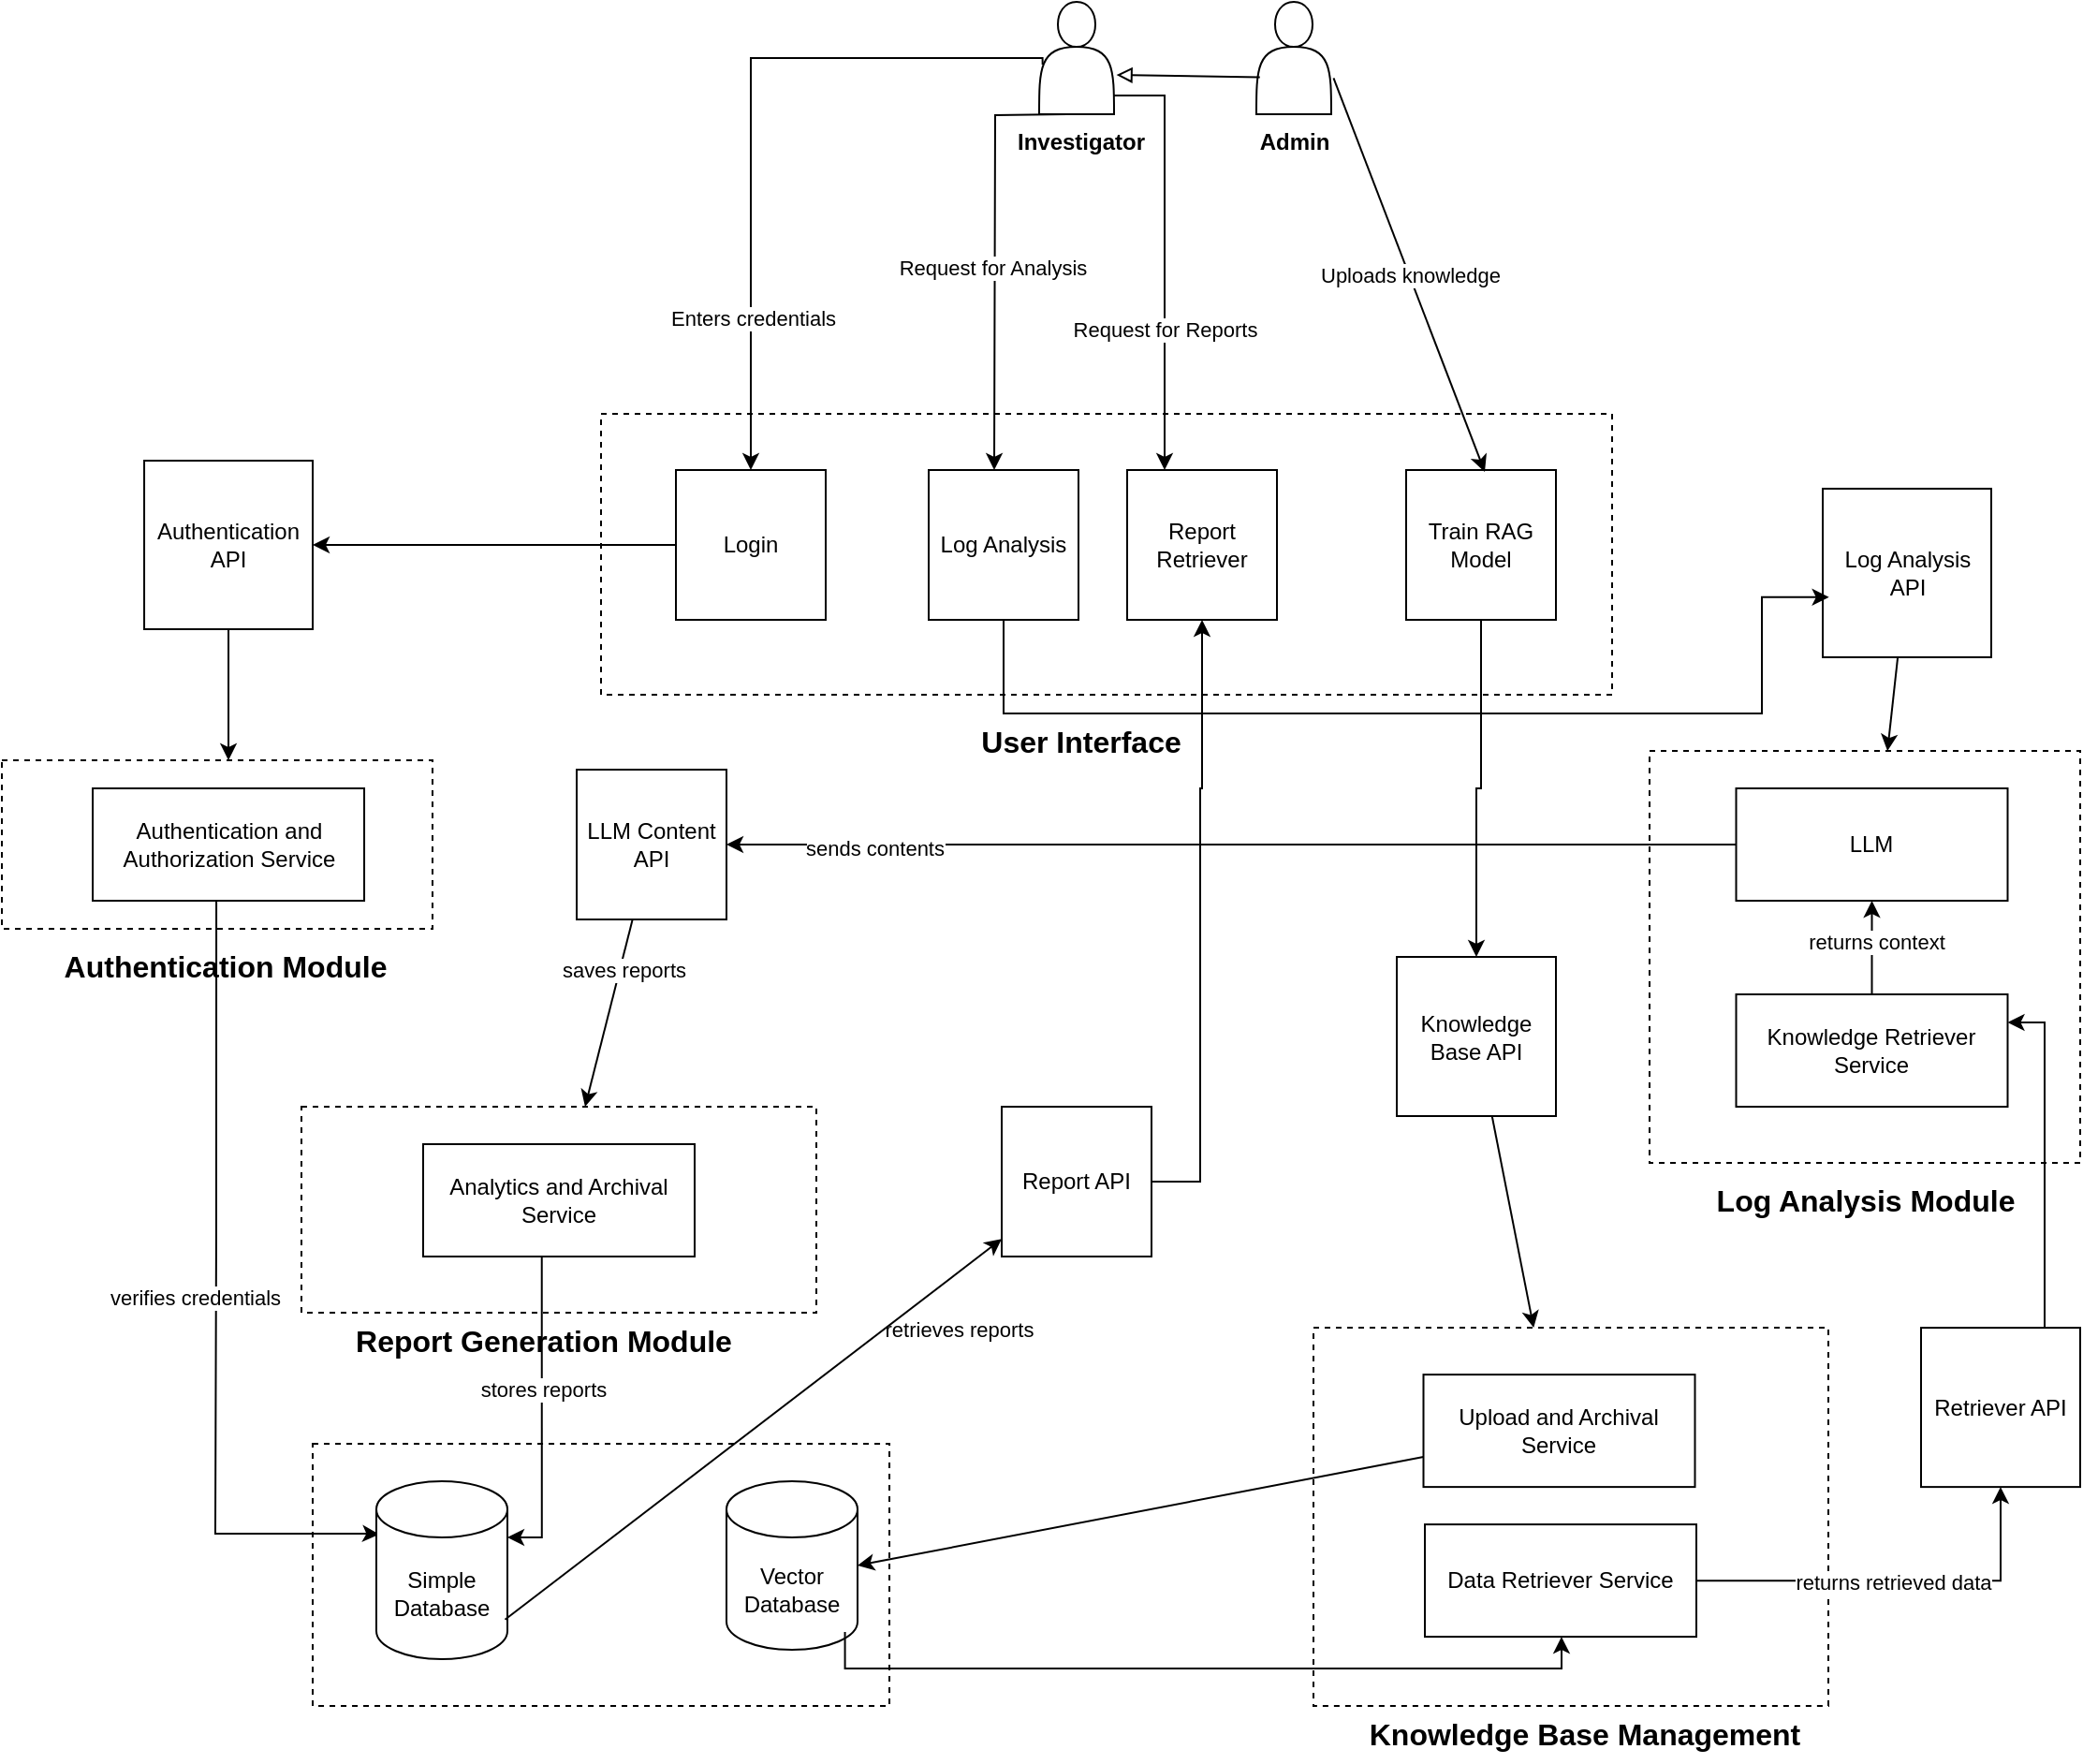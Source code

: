 <mxfile version="24.8.2">
  <diagram name="Page-1" id="b5b7bab2-c9e2-2cf4-8b2a-24fd1a2a6d21">
    <mxGraphModel dx="1516" dy="1942" grid="1" gridSize="10" guides="1" tooltips="1" connect="1" arrows="1" fold="1" page="1" pageScale="1" pageWidth="827" pageHeight="1169" background="none" math="0" shadow="0">
      <root>
        <mxCell id="0" />
        <mxCell id="1" parent="0" />
        <mxCell id="3vjo5YlGgfCUkYcH1hiY-66" value="" style="rounded=0;whiteSpace=wrap;html=1;dashed=1;" vertex="1" parent="1">
          <mxGeometry x="766.02" y="760" width="308" height="140" as="geometry" />
        </mxCell>
        <mxCell id="0i-WIrOZXEJ-8GbSzlXk-1" value="" style="shape=actor;whiteSpace=wrap;html=1;" parent="1" vertex="1">
          <mxGeometry x="1270" y="-10" width="40" height="60" as="geometry" />
        </mxCell>
        <mxCell id="MF6BGkH-9MjLbZ4tBDWj-55" value="" style="rounded=0;whiteSpace=wrap;html=1;dashed=1;" parent="1" vertex="1">
          <mxGeometry x="920" y="210" width="540" height="150" as="geometry" />
        </mxCell>
        <mxCell id="MF6BGkH-9MjLbZ4tBDWj-2" value="" style="rounded=0;whiteSpace=wrap;html=1;dashed=1;" parent="1" vertex="1">
          <mxGeometry x="600" y="395" width="230" height="90" as="geometry" />
        </mxCell>
        <mxCell id="MF6BGkH-9MjLbZ4tBDWj-108" style="edgeStyle=orthogonalEdgeStyle;rounded=0;orthogonalLoop=1;jettySize=auto;html=1;" parent="1" edge="1">
          <mxGeometry relative="1" as="geometry">
            <mxPoint x="1169" y="50.0" as="sourcePoint" />
            <mxPoint x="1130" y="240.0" as="targetPoint" />
          </mxGeometry>
        </mxCell>
        <mxCell id="dUP108RuIQKyTWB3CHYb-3" value="Request for Analysis" style="edgeLabel;html=1;align=center;verticalAlign=middle;resizable=0;points=[];" parent="MF6BGkH-9MjLbZ4tBDWj-108" vertex="1" connectable="0">
          <mxGeometry x="0.054" y="-2" relative="1" as="geometry">
            <mxPoint as="offset" />
          </mxGeometry>
        </mxCell>
        <mxCell id="3vjo5YlGgfCUkYcH1hiY-54" style="edgeStyle=orthogonalEdgeStyle;rounded=0;orthogonalLoop=1;jettySize=auto;html=1;exitX=0.956;exitY=0.856;exitDx=0;exitDy=0;exitPerimeter=0;" edge="1" parent="1" source="MF6BGkH-9MjLbZ4tBDWj-4">
          <mxGeometry relative="1" as="geometry">
            <mxPoint x="1205" y="40.0" as="sourcePoint" />
            <mxPoint x="1221.0" y="240" as="targetPoint" />
            <Array as="points">
              <mxPoint x="1192" y="40" />
              <mxPoint x="1221" y="40" />
            </Array>
          </mxGeometry>
        </mxCell>
        <mxCell id="3vjo5YlGgfCUkYcH1hiY-74" value="Request for Reports" style="edgeLabel;html=1;align=center;verticalAlign=middle;resizable=0;points=[];" vertex="1" connectable="0" parent="3vjo5YlGgfCUkYcH1hiY-54">
          <mxGeometry x="0.349" relative="1" as="geometry">
            <mxPoint as="offset" />
          </mxGeometry>
        </mxCell>
        <mxCell id="MF6BGkH-9MjLbZ4tBDWj-4" value="" style="shape=actor;whiteSpace=wrap;html=1;" parent="1" vertex="1">
          <mxGeometry x="1154" y="-10" width="40" height="60" as="geometry" />
        </mxCell>
        <mxCell id="MF6BGkH-9MjLbZ4tBDWj-5" value="&lt;b&gt;Investigator&lt;/b&gt;" style="text;html=1;align=center;verticalAlign=middle;resizable=0;points=[];autosize=1;strokeColor=none;fillColor=none;" parent="1" vertex="1">
          <mxGeometry x="1131" y="50" width="90" height="30" as="geometry" />
        </mxCell>
        <mxCell id="MF6BGkH-9MjLbZ4tBDWj-9" value="&lt;b&gt;&lt;font style=&quot;font-size: 16px;&quot;&gt;Authentication Module&lt;/font&gt;&lt;/b&gt;" style="text;html=1;align=center;verticalAlign=middle;resizable=0;points=[];autosize=1;strokeColor=none;fillColor=none;" parent="1" vertex="1">
          <mxGeometry x="618.52" y="490" width="200" height="30" as="geometry" />
        </mxCell>
        <mxCell id="MF6BGkH-9MjLbZ4tBDWj-50" style="edgeStyle=orthogonalEdgeStyle;rounded=0;orthogonalLoop=1;jettySize=auto;html=1;" parent="1" source="MF6BGkH-9MjLbZ4tBDWj-21" target="MF6BGkH-9MjLbZ4tBDWj-2" edge="1">
          <mxGeometry relative="1" as="geometry">
            <Array as="points">
              <mxPoint x="723.52" y="285" />
            </Array>
          </mxGeometry>
        </mxCell>
        <mxCell id="MF6BGkH-9MjLbZ4tBDWj-21" value="Authentication API" style="whiteSpace=wrap;html=1;aspect=fixed;" parent="1" vertex="1">
          <mxGeometry x="676.02" y="235" width="90" height="90" as="geometry" />
        </mxCell>
        <mxCell id="MF6BGkH-9MjLbZ4tBDWj-44" style="edgeStyle=orthogonalEdgeStyle;rounded=0;orthogonalLoop=1;jettySize=auto;html=1;entryX=0.023;entryY=0.299;entryDx=0;entryDy=0;entryPerimeter=0;" parent="1" edge="1" target="MF6BGkH-9MjLbZ4tBDWj-36">
          <mxGeometry relative="1" as="geometry">
            <mxPoint x="714.541" y="470.0" as="sourcePoint" />
            <mxPoint x="793.52" y="812.5" as="targetPoint" />
            <Array as="points">
              <mxPoint x="715" y="645" />
              <mxPoint x="714" y="645" />
              <mxPoint x="714" y="808" />
              <mxPoint x="794" y="808" />
            </Array>
          </mxGeometry>
        </mxCell>
        <mxCell id="MF6BGkH-9MjLbZ4tBDWj-46" value="verifies credentials" style="edgeLabel;html=1;align=center;verticalAlign=middle;resizable=0;points=[];" parent="MF6BGkH-9MjLbZ4tBDWj-44" vertex="1" connectable="0">
          <mxGeometry x="-0.386" y="-1" relative="1" as="geometry">
            <mxPoint x="-11" y="81" as="offset" />
          </mxGeometry>
        </mxCell>
        <mxCell id="MF6BGkH-9MjLbZ4tBDWj-26" value="Authentication and Authorization Service" style="rounded=0;whiteSpace=wrap;html=1;" parent="1" vertex="1">
          <mxGeometry x="648.52" y="410" width="145" height="60" as="geometry" />
        </mxCell>
        <mxCell id="MF6BGkH-9MjLbZ4tBDWj-36" value="Simple Database" style="shape=cylinder3;whiteSpace=wrap;html=1;boundedLbl=1;backgroundOutline=1;size=15;" parent="1" vertex="1">
          <mxGeometry x="800" y="780" width="70" height="95" as="geometry" />
        </mxCell>
        <mxCell id="MF6BGkH-9MjLbZ4tBDWj-70" style="edgeStyle=orthogonalEdgeStyle;rounded=0;orthogonalLoop=1;jettySize=auto;html=1;entryX=1;entryY=0.5;entryDx=0;entryDy=0;" parent="1" source="MF6BGkH-9MjLbZ4tBDWj-58" target="MF6BGkH-9MjLbZ4tBDWj-21" edge="1">
          <mxGeometry relative="1" as="geometry" />
        </mxCell>
        <mxCell id="MF6BGkH-9MjLbZ4tBDWj-58" value="Login" style="whiteSpace=wrap;html=1;aspect=fixed;" parent="1" vertex="1">
          <mxGeometry x="960" y="240" width="80" height="80" as="geometry" />
        </mxCell>
        <mxCell id="MF6BGkH-9MjLbZ4tBDWj-65" style="edgeStyle=orthogonalEdgeStyle;rounded=0;orthogonalLoop=1;jettySize=auto;html=1;exitX=0.046;exitY=0.558;exitDx=0;exitDy=0;exitPerimeter=0;" parent="1" source="MF6BGkH-9MjLbZ4tBDWj-4" target="MF6BGkH-9MjLbZ4tBDWj-58" edge="1">
          <mxGeometry relative="1" as="geometry">
            <Array as="points">
              <mxPoint x="1156" y="20" />
              <mxPoint x="1000" y="20" />
            </Array>
          </mxGeometry>
        </mxCell>
        <mxCell id="MF6BGkH-9MjLbZ4tBDWj-66" value="Enters credentials" style="edgeLabel;html=1;align=center;verticalAlign=middle;resizable=0;points=[];" parent="MF6BGkH-9MjLbZ4tBDWj-65" vertex="1" connectable="0">
          <mxGeometry x="0.572" y="1" relative="1" as="geometry">
            <mxPoint as="offset" />
          </mxGeometry>
        </mxCell>
        <mxCell id="MF6BGkH-9MjLbZ4tBDWj-54" value="&lt;font style=&quot;font-size: 16px;&quot;&gt;&lt;b&gt;User Interface&lt;/b&gt;&lt;/font&gt;" style="text;html=1;align=center;verticalAlign=middle;resizable=0;points=[];autosize=1;strokeColor=none;fillColor=none;" parent="1" vertex="1">
          <mxGeometry x="1111" y="370" width="130" height="30" as="geometry" />
        </mxCell>
        <mxCell id="MF6BGkH-9MjLbZ4tBDWj-94" value="" style="rounded=0;whiteSpace=wrap;html=1;dashed=1;" parent="1" vertex="1">
          <mxGeometry x="1480" y="390" width="230" height="220" as="geometry" />
        </mxCell>
        <mxCell id="3vjo5YlGgfCUkYcH1hiY-8" style="edgeStyle=orthogonalEdgeStyle;rounded=0;orthogonalLoop=1;jettySize=auto;html=1;" edge="1" parent="1" source="MF6BGkH-9MjLbZ4tBDWj-98" target="0i-WIrOZXEJ-8GbSzlXk-14">
          <mxGeometry relative="1" as="geometry">
            <mxPoint x="1598.75" y="570" as="targetPoint" />
            <Array as="points">
              <mxPoint x="1593" y="570" />
              <mxPoint x="1593" y="570" />
            </Array>
          </mxGeometry>
        </mxCell>
        <mxCell id="3vjo5YlGgfCUkYcH1hiY-56" value="returns context" style="edgeLabel;html=1;align=center;verticalAlign=middle;resizable=0;points=[];" vertex="1" connectable="0" parent="3vjo5YlGgfCUkYcH1hiY-8">
          <mxGeometry x="0.115" y="-2" relative="1" as="geometry">
            <mxPoint as="offset" />
          </mxGeometry>
        </mxCell>
        <mxCell id="MF6BGkH-9MjLbZ4tBDWj-98" value="Knowledge Retriever Service" style="rounded=0;whiteSpace=wrap;html=1;" parent="1" vertex="1">
          <mxGeometry x="1526.25" y="520" width="145" height="60" as="geometry" />
        </mxCell>
        <mxCell id="MF6BGkH-9MjLbZ4tBDWj-100" value="&lt;b&gt;&lt;font style=&quot;font-size: 16px;&quot;&gt;Log Analysis Module&lt;/font&gt;&lt;/b&gt;" style="text;html=1;align=center;verticalAlign=middle;resizable=0;points=[];autosize=1;strokeColor=none;fillColor=none;" parent="1" vertex="1">
          <mxGeometry x="1505" y="615" width="180" height="30" as="geometry" />
        </mxCell>
        <mxCell id="MF6BGkH-9MjLbZ4tBDWj-105" style="rounded=0;orthogonalLoop=1;jettySize=auto;html=1;" parent="1" source="MF6BGkH-9MjLbZ4tBDWj-101" target="MF6BGkH-9MjLbZ4tBDWj-94" edge="1">
          <mxGeometry relative="1" as="geometry" />
        </mxCell>
        <mxCell id="MF6BGkH-9MjLbZ4tBDWj-101" value="Log Analysis API" style="whiteSpace=wrap;html=1;aspect=fixed;" parent="1" vertex="1">
          <mxGeometry x="1572.5" y="249.97" width="90" height="90" as="geometry" />
        </mxCell>
        <mxCell id="MF6BGkH-9MjLbZ4tBDWj-106" value="Log Analysis" style="whiteSpace=wrap;html=1;aspect=fixed;" parent="1" vertex="1">
          <mxGeometry x="1095" y="240" width="80" height="80" as="geometry" />
        </mxCell>
        <mxCell id="MF6BGkH-9MjLbZ4tBDWj-110" value="" style="rounded=0;whiteSpace=wrap;html=1;dashed=1;" parent="1" vertex="1">
          <mxGeometry x="1300.5" y="698.06" width="275" height="201.94" as="geometry" />
        </mxCell>
        <mxCell id="3vjo5YlGgfCUkYcH1hiY-69" style="edgeStyle=orthogonalEdgeStyle;rounded=0;orthogonalLoop=1;jettySize=auto;html=1;entryX=0.5;entryY=1;entryDx=0;entryDy=0;" edge="1" parent="1" source="MF6BGkH-9MjLbZ4tBDWj-111" target="3vjo5YlGgfCUkYcH1hiY-36">
          <mxGeometry relative="1" as="geometry" />
        </mxCell>
        <mxCell id="MF6BGkH-9MjLbZ4tBDWj-111" value="Data Retriever Service" style="rounded=0;whiteSpace=wrap;html=1;" parent="1" vertex="1">
          <mxGeometry x="1360" y="803.06" width="145" height="60" as="geometry" />
        </mxCell>
        <mxCell id="MF6BGkH-9MjLbZ4tBDWj-112" value="&lt;b&gt;&lt;font style=&quot;font-size: 16px;&quot;&gt;Knowledge Base Management&lt;/font&gt;&lt;/b&gt;" style="text;html=1;align=center;verticalAlign=middle;resizable=0;points=[];autosize=1;strokeColor=none;fillColor=none;" parent="1" vertex="1">
          <mxGeometry x="1320" y="900" width="250" height="30" as="geometry" />
        </mxCell>
        <mxCell id="MF6BGkH-9MjLbZ4tBDWj-113" value="Vector Database" style="shape=cylinder3;whiteSpace=wrap;html=1;boundedLbl=1;backgroundOutline=1;size=15;" parent="1" vertex="1">
          <mxGeometry x="987" y="780" width="70" height="90" as="geometry" />
        </mxCell>
        <mxCell id="3vjo5YlGgfCUkYcH1hiY-70" style="rounded=0;orthogonalLoop=1;jettySize=auto;html=1;" edge="1" parent="1" source="MF6BGkH-9MjLbZ4tBDWj-115" target="MF6BGkH-9MjLbZ4tBDWj-110">
          <mxGeometry relative="1" as="geometry" />
        </mxCell>
        <mxCell id="MF6BGkH-9MjLbZ4tBDWj-115" value="Knowledge Base API" style="whiteSpace=wrap;html=1;aspect=fixed;" parent="1" vertex="1">
          <mxGeometry x="1345" y="500" width="85" height="85" as="geometry" />
        </mxCell>
        <mxCell id="3vjo5YlGgfCUkYcH1hiY-64" style="edgeStyle=orthogonalEdgeStyle;rounded=0;orthogonalLoop=1;jettySize=auto;html=1;" edge="1" parent="1" source="MF6BGkH-9MjLbZ4tBDWj-127" target="MF6BGkH-9MjLbZ4tBDWj-115">
          <mxGeometry relative="1" as="geometry" />
        </mxCell>
        <mxCell id="MF6BGkH-9MjLbZ4tBDWj-127" value="Train RAG Model" style="whiteSpace=wrap;html=1;aspect=fixed;" parent="1" vertex="1">
          <mxGeometry x="1350" y="240" width="80" height="80" as="geometry" />
        </mxCell>
        <mxCell id="MF6BGkH-9MjLbZ4tBDWj-137" value="Upload and Archival Service" style="rounded=0;whiteSpace=wrap;html=1;" parent="1" vertex="1">
          <mxGeometry x="1359.25" y="723.06" width="145" height="60" as="geometry" />
        </mxCell>
        <mxCell id="dUP108RuIQKyTWB3CHYb-34" value="" style="edgeStyle=orthogonalEdgeStyle;rounded=0;orthogonalLoop=1;jettySize=auto;html=1;entryX=0.5;entryY=1;entryDx=0;entryDy=0;" parent="1" source="dUP108RuIQKyTWB3CHYb-33" target="dUP108RuIQKyTWB3CHYb-13" edge="1">
          <mxGeometry relative="1" as="geometry">
            <Array as="points">
              <mxPoint x="1240" y="620" />
              <mxPoint x="1240" y="410" />
              <mxPoint x="1241" y="410" />
            </Array>
          </mxGeometry>
        </mxCell>
        <mxCell id="3vjo5YlGgfCUkYcH1hiY-44" value="retrieves reports" style="edgeLabel;html=1;align=center;verticalAlign=middle;resizable=0;points=[];" vertex="1" connectable="0" parent="dUP108RuIQKyTWB3CHYb-34">
          <mxGeometry x="-0.489" relative="1" as="geometry">
            <mxPoint x="-129" y="136" as="offset" />
          </mxGeometry>
        </mxCell>
        <mxCell id="dUP108RuIQKyTWB3CHYb-13" value="Report Retriever" style="whiteSpace=wrap;html=1;aspect=fixed;" parent="1" vertex="1">
          <mxGeometry x="1201" y="240" width="80" height="80" as="geometry" />
        </mxCell>
        <mxCell id="dUP108RuIQKyTWB3CHYb-30" style="edgeStyle=orthogonalEdgeStyle;rounded=0;orthogonalLoop=1;jettySize=auto;html=1;entryX=0.037;entryY=0.644;entryDx=0;entryDy=0;entryPerimeter=0;" parent="1" source="MF6BGkH-9MjLbZ4tBDWj-106" target="MF6BGkH-9MjLbZ4tBDWj-101" edge="1">
          <mxGeometry relative="1" as="geometry">
            <Array as="points">
              <mxPoint x="1135" y="370" />
              <mxPoint x="1540" y="370" />
              <mxPoint x="1540" y="308" />
            </Array>
          </mxGeometry>
        </mxCell>
        <mxCell id="dUP108RuIQKyTWB3CHYb-33" value="Report API" style="whiteSpace=wrap;html=1;aspect=fixed;" parent="1" vertex="1">
          <mxGeometry x="1134" y="580" width="80" height="80" as="geometry" />
        </mxCell>
        <mxCell id="dUP108RuIQKyTWB3CHYb-37" value="" style="rounded=0;whiteSpace=wrap;html=1;dashed=1;" parent="1" vertex="1">
          <mxGeometry x="760" y="580" width="275" height="110" as="geometry" />
        </mxCell>
        <mxCell id="dUP108RuIQKyTWB3CHYb-50" value="" style="edgeStyle=orthogonalEdgeStyle;rounded=0;orthogonalLoop=1;jettySize=auto;html=1;exitX=0.437;exitY=0.983;exitDx=0;exitDy=0;exitPerimeter=0;" parent="1" target="MF6BGkH-9MjLbZ4tBDWj-36" edge="1">
          <mxGeometry relative="1" as="geometry">
            <mxPoint x="888.365" y="660.0" as="sourcePoint" />
            <mxPoint x="860" y="836.02" as="targetPoint" />
            <Array as="points">
              <mxPoint x="888" y="810" />
            </Array>
          </mxGeometry>
        </mxCell>
        <mxCell id="3vjo5YlGgfCUkYcH1hiY-63" value="stores reports" style="edgeLabel;html=1;align=center;verticalAlign=middle;resizable=0;points=[];" vertex="1" connectable="0" parent="dUP108RuIQKyTWB3CHYb-50">
          <mxGeometry x="-0.094" relative="1" as="geometry">
            <mxPoint y="-6" as="offset" />
          </mxGeometry>
        </mxCell>
        <mxCell id="dUP108RuIQKyTWB3CHYb-38" value="Analytics and Archival Service" style="rounded=0;whiteSpace=wrap;html=1;" parent="1" vertex="1">
          <mxGeometry x="825" y="600" width="145" height="60" as="geometry" />
        </mxCell>
        <mxCell id="dUP108RuIQKyTWB3CHYb-39" value="&lt;b&gt;&lt;font style=&quot;font-size: 16px;&quot;&gt;Report Generation Module&lt;/font&gt;&lt;/b&gt;" style="text;html=1;align=center;verticalAlign=middle;resizable=0;points=[];autosize=1;strokeColor=none;fillColor=none;" parent="1" vertex="1">
          <mxGeometry x="778.75" y="690" width="220" height="30" as="geometry" />
        </mxCell>
        <mxCell id="0i-WIrOZXEJ-8GbSzlXk-3" value="&lt;b&gt;Admin&lt;/b&gt;" style="text;html=1;align=center;verticalAlign=middle;resizable=0;points=[];autosize=1;strokeColor=none;fillColor=none;" parent="1" vertex="1">
          <mxGeometry x="1260" y="50" width="60" height="30" as="geometry" />
        </mxCell>
        <mxCell id="0i-WIrOZXEJ-8GbSzlXk-5" style="rounded=0;orthogonalLoop=1;jettySize=auto;html=1;exitX=1.031;exitY=0.679;exitDx=0;exitDy=0;exitPerimeter=0;" parent="1" source="0i-WIrOZXEJ-8GbSzlXk-1" edge="1">
          <mxGeometry relative="1" as="geometry">
            <mxPoint x="1276.04" y="94.76" as="sourcePoint" />
            <mxPoint x="1392" y="241" as="targetPoint" />
          </mxGeometry>
        </mxCell>
        <mxCell id="3vjo5YlGgfCUkYcH1hiY-55" value="Uploads knowledge" style="edgeLabel;html=1;align=center;verticalAlign=middle;resizable=0;points=[];" vertex="1" connectable="0" parent="0i-WIrOZXEJ-8GbSzlXk-5">
          <mxGeometry x="-0.0" relative="1" as="geometry">
            <mxPoint as="offset" />
          </mxGeometry>
        </mxCell>
        <mxCell id="0i-WIrOZXEJ-8GbSzlXk-10" value="" style="endArrow=block;endFill=0;html=1;rounded=0;exitX=0.047;exitY=0.67;exitDx=0;exitDy=0;exitPerimeter=0;entryX=1.032;entryY=0.65;entryDx=0;entryDy=0;entryPerimeter=0;" parent="1" source="0i-WIrOZXEJ-8GbSzlXk-1" edge="1" target="MF6BGkH-9MjLbZ4tBDWj-4">
          <mxGeometry width="160" relative="1" as="geometry">
            <mxPoint x="1260" y="46" as="sourcePoint" />
            <mxPoint x="1192.24" y="45.96" as="targetPoint" />
          </mxGeometry>
        </mxCell>
        <mxCell id="3vjo5YlGgfCUkYcH1hiY-46" style="edgeStyle=orthogonalEdgeStyle;rounded=0;orthogonalLoop=1;jettySize=auto;html=1;entryX=1;entryY=0.5;entryDx=0;entryDy=0;" edge="1" parent="1" source="0i-WIrOZXEJ-8GbSzlXk-14" target="3vjo5YlGgfCUkYcH1hiY-45">
          <mxGeometry relative="1" as="geometry" />
        </mxCell>
        <mxCell id="3vjo5YlGgfCUkYcH1hiY-47" value="sends contents" style="edgeLabel;html=1;align=center;verticalAlign=middle;resizable=0;points=[];" vertex="1" connectable="0" parent="3vjo5YlGgfCUkYcH1hiY-46">
          <mxGeometry x="0.71" y="2" relative="1" as="geometry">
            <mxPoint as="offset" />
          </mxGeometry>
        </mxCell>
        <mxCell id="0i-WIrOZXEJ-8GbSzlXk-14" value="LLM" style="rounded=0;whiteSpace=wrap;html=1;" parent="1" vertex="1">
          <mxGeometry x="1526.25" y="410" width="145" height="60" as="geometry" />
        </mxCell>
        <mxCell id="3vjo5YlGgfCUkYcH1hiY-25" style="edgeStyle=orthogonalEdgeStyle;rounded=0;orthogonalLoop=1;jettySize=auto;html=1;exitX=0.904;exitY=0.895;exitDx=0;exitDy=0;exitPerimeter=0;" edge="1" parent="1" source="MF6BGkH-9MjLbZ4tBDWj-113" target="MF6BGkH-9MjLbZ4tBDWj-111">
          <mxGeometry relative="1" as="geometry">
            <mxPoint x="790" y="728.06" as="sourcePoint" />
            <Array as="points">
              <mxPoint x="1050" y="880" />
              <mxPoint x="1433" y="880" />
            </Array>
          </mxGeometry>
        </mxCell>
        <mxCell id="3vjo5YlGgfCUkYcH1hiY-34" style="edgeStyle=orthogonalEdgeStyle;rounded=0;orthogonalLoop=1;jettySize=auto;html=1;entryX=1;entryY=0.5;entryDx=0;entryDy=0;" edge="1" parent="1" source="3vjo5YlGgfCUkYcH1hiY-35">
          <mxGeometry relative="1" as="geometry">
            <Array as="points">
              <mxPoint x="2082.5" y="860" />
              <mxPoint x="2082.5" y="910" />
              <mxPoint x="2067.5" y="910" />
              <mxPoint x="2067.5" y="940" />
            </Array>
            <mxPoint x="2053.75" y="935" as="targetPoint" />
          </mxGeometry>
        </mxCell>
        <mxCell id="3vjo5YlGgfCUkYcH1hiY-38" style="edgeStyle=orthogonalEdgeStyle;rounded=0;orthogonalLoop=1;jettySize=auto;html=1;entryX=1;entryY=0.25;entryDx=0;entryDy=0;" edge="1" parent="1" source="3vjo5YlGgfCUkYcH1hiY-36" target="MF6BGkH-9MjLbZ4tBDWj-98">
          <mxGeometry relative="1" as="geometry">
            <Array as="points">
              <mxPoint x="1691" y="535" />
            </Array>
          </mxGeometry>
        </mxCell>
        <mxCell id="3vjo5YlGgfCUkYcH1hiY-59" value="returns retrieved data" style="edgeLabel;html=1;align=center;verticalAlign=middle;resizable=0;points=[];" vertex="1" connectable="0" parent="3vjo5YlGgfCUkYcH1hiY-38">
          <mxGeometry x="-0.043" y="1" relative="1" as="geometry">
            <mxPoint x="-80" y="223" as="offset" />
          </mxGeometry>
        </mxCell>
        <mxCell id="3vjo5YlGgfCUkYcH1hiY-36" value="Retriever API" style="whiteSpace=wrap;html=1;aspect=fixed;" vertex="1" parent="1">
          <mxGeometry x="1625" y="698.06" width="85" height="85" as="geometry" />
        </mxCell>
        <mxCell id="3vjo5YlGgfCUkYcH1hiY-43" style="rounded=0;orthogonalLoop=1;jettySize=auto;html=1;exitX=0.982;exitY=0.778;exitDx=0;exitDy=0;exitPerimeter=0;" edge="1" parent="1" source="MF6BGkH-9MjLbZ4tBDWj-36" target="dUP108RuIQKyTWB3CHYb-33">
          <mxGeometry relative="1" as="geometry">
            <mxPoint x="1404" y="825.0" as="targetPoint" />
          </mxGeometry>
        </mxCell>
        <mxCell id="3vjo5YlGgfCUkYcH1hiY-48" style="rounded=0;orthogonalLoop=1;jettySize=auto;html=1;" edge="1" parent="1" source="3vjo5YlGgfCUkYcH1hiY-45" target="dUP108RuIQKyTWB3CHYb-37">
          <mxGeometry relative="1" as="geometry" />
        </mxCell>
        <mxCell id="3vjo5YlGgfCUkYcH1hiY-49" value="saves reports" style="edgeLabel;html=1;align=center;verticalAlign=middle;resizable=0;points=[];" vertex="1" connectable="0" parent="3vjo5YlGgfCUkYcH1hiY-48">
          <mxGeometry x="-0.477" y="2" relative="1" as="geometry">
            <mxPoint as="offset" />
          </mxGeometry>
        </mxCell>
        <mxCell id="3vjo5YlGgfCUkYcH1hiY-45" value="LLM Content API" style="whiteSpace=wrap;html=1;aspect=fixed;" vertex="1" parent="1">
          <mxGeometry x="907" y="400" width="80" height="80" as="geometry" />
        </mxCell>
        <mxCell id="3vjo5YlGgfCUkYcH1hiY-72" style="rounded=0;orthogonalLoop=1;jettySize=auto;html=1;entryX=1;entryY=0.5;entryDx=0;entryDy=0;entryPerimeter=0;" edge="1" parent="1" source="MF6BGkH-9MjLbZ4tBDWj-137" target="MF6BGkH-9MjLbZ4tBDWj-113">
          <mxGeometry relative="1" as="geometry" />
        </mxCell>
      </root>
    </mxGraphModel>
  </diagram>
</mxfile>
